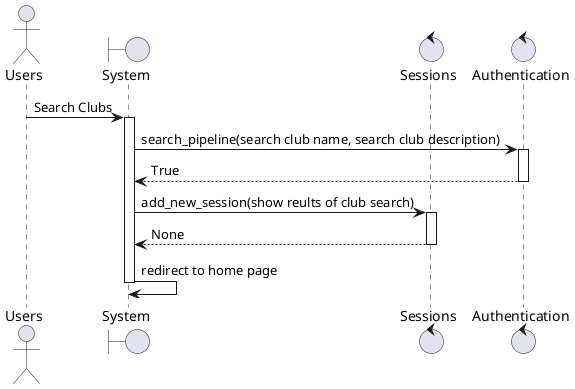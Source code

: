 @startuml login
actor Users
boundary "System" as system
control "Sessions" as sessions
control "Authentication" as auth
Users -> system: Search Clubs
activate system
system -> auth: search_pipeline(search club name, search club description)
activate auth
auth --> system: True
deactivate auth
system -> sessions: add_new_session(show reults of club search)
activate sessions
sessions --> system: None
deactivate sessions
system -> system: redirect to home page
deactivate system
@enduml